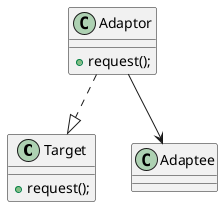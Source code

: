 @startuml

class Target{
    +request();
}

class Adaptor{
    +request();
}

Adaptor ..|> Target
Adaptor --> Adaptee

@enduml